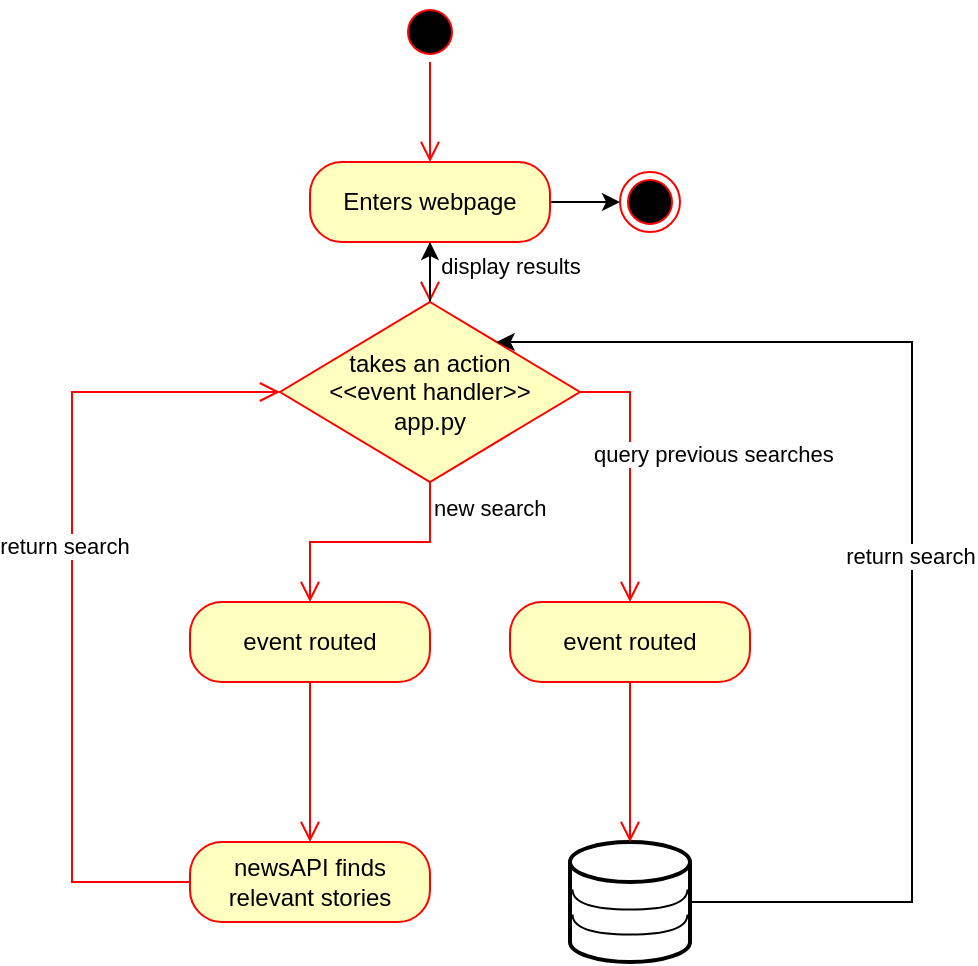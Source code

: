 <mxfile version="24.8.2">
  <diagram name="Page-1" id="6TQb5GmOqDhMy1bQD5Ka">
    <mxGraphModel dx="1674" dy="746" grid="1" gridSize="10" guides="1" tooltips="1" connect="1" arrows="1" fold="1" page="1" pageScale="1" pageWidth="850" pageHeight="1100" math="0" shadow="0">
      <root>
        <mxCell id="0" />
        <mxCell id="1" parent="0" />
        <mxCell id="5hJDcpedC0Y_jNyVwNAv-2" value="" style="ellipse;html=1;shape=startState;fillColor=#000000;strokeColor=#ff0000;" vertex="1" parent="1">
          <mxGeometry x="225" y="30" width="30" height="30" as="geometry" />
        </mxCell>
        <mxCell id="5hJDcpedC0Y_jNyVwNAv-3" value="" style="edgeStyle=orthogonalEdgeStyle;html=1;verticalAlign=bottom;endArrow=open;endSize=8;strokeColor=#ff0000;rounded=0;" edge="1" source="5hJDcpedC0Y_jNyVwNAv-2" parent="1" target="5hJDcpedC0Y_jNyVwNAv-5">
          <mxGeometry relative="1" as="geometry">
            <mxPoint x="320" y="70" as="targetPoint" />
            <Array as="points">
              <mxPoint x="240" y="90" />
              <mxPoint x="240" y="90" />
            </Array>
          </mxGeometry>
        </mxCell>
        <mxCell id="5hJDcpedC0Y_jNyVwNAv-31" style="edgeStyle=orthogonalEdgeStyle;rounded=0;orthogonalLoop=1;jettySize=auto;html=1;" edge="1" parent="1" source="5hJDcpedC0Y_jNyVwNAv-5" target="5hJDcpedC0Y_jNyVwNAv-30">
          <mxGeometry relative="1" as="geometry" />
        </mxCell>
        <mxCell id="5hJDcpedC0Y_jNyVwNAv-5" value="Enters webpage" style="rounded=1;whiteSpace=wrap;html=1;arcSize=40;fontColor=#000000;fillColor=#ffffc0;strokeColor=#ff0000;" vertex="1" parent="1">
          <mxGeometry x="180" y="110" width="120" height="40" as="geometry" />
        </mxCell>
        <mxCell id="5hJDcpedC0Y_jNyVwNAv-6" value="" style="edgeStyle=orthogonalEdgeStyle;html=1;verticalAlign=bottom;endArrow=open;endSize=8;strokeColor=#ff0000;rounded=0;" edge="1" source="5hJDcpedC0Y_jNyVwNAv-5" parent="1" target="5hJDcpedC0Y_jNyVwNAv-7">
          <mxGeometry relative="1" as="geometry">
            <mxPoint x="420" y="230" as="targetPoint" />
          </mxGeometry>
        </mxCell>
        <mxCell id="5hJDcpedC0Y_jNyVwNAv-24" style="edgeStyle=orthogonalEdgeStyle;rounded=0;orthogonalLoop=1;jettySize=auto;html=1;" edge="1" parent="1" source="5hJDcpedC0Y_jNyVwNAv-7" target="5hJDcpedC0Y_jNyVwNAv-5">
          <mxGeometry relative="1" as="geometry" />
        </mxCell>
        <mxCell id="5hJDcpedC0Y_jNyVwNAv-26" value="display results" style="edgeLabel;html=1;align=center;verticalAlign=middle;resizable=0;points=[];" vertex="1" connectable="0" parent="5hJDcpedC0Y_jNyVwNAv-24">
          <mxGeometry x="0.52" y="-4" relative="1" as="geometry">
            <mxPoint x="36" as="offset" />
          </mxGeometry>
        </mxCell>
        <mxCell id="5hJDcpedC0Y_jNyVwNAv-7" value="takes an action&lt;div&gt;&amp;lt;&amp;lt;event handler&amp;gt;&amp;gt;&lt;/div&gt;&lt;div&gt;app.py&lt;/div&gt;" style="rhombus;whiteSpace=wrap;html=1;fontColor=#000000;fillColor=#ffffc0;strokeColor=#ff0000;" vertex="1" parent="1">
          <mxGeometry x="165" y="180" width="150" height="90" as="geometry" />
        </mxCell>
        <mxCell id="5hJDcpedC0Y_jNyVwNAv-8" value="query previous searches" style="edgeStyle=orthogonalEdgeStyle;html=1;align=left;verticalAlign=bottom;endArrow=open;endSize=8;strokeColor=#ff0000;rounded=0;exitX=1;exitY=0.5;exitDx=0;exitDy=0;" edge="1" source="5hJDcpedC0Y_jNyVwNAv-7" parent="1" target="5hJDcpedC0Y_jNyVwNAv-18">
          <mxGeometry y="-20" relative="1" as="geometry">
            <mxPoint x="340" y="320" as="targetPoint" />
            <mxPoint as="offset" />
          </mxGeometry>
        </mxCell>
        <mxCell id="5hJDcpedC0Y_jNyVwNAv-9" value="new search" style="edgeStyle=orthogonalEdgeStyle;html=1;align=left;verticalAlign=top;endArrow=open;endSize=8;strokeColor=#ff0000;rounded=0;" edge="1" source="5hJDcpedC0Y_jNyVwNAv-7" parent="1" target="5hJDcpedC0Y_jNyVwNAv-16">
          <mxGeometry x="-1" relative="1" as="geometry">
            <mxPoint x="240" y="330" as="targetPoint" />
          </mxGeometry>
        </mxCell>
        <mxCell id="5hJDcpedC0Y_jNyVwNAv-14" value="" style="group" vertex="1" connectable="0" parent="1">
          <mxGeometry x="310" y="450" width="60" height="60" as="geometry" />
        </mxCell>
        <mxCell id="5hJDcpedC0Y_jNyVwNAv-10" value="" style="strokeWidth=2;html=1;shape=mxgraph.flowchart.database;whiteSpace=wrap;movable=1;resizable=1;rotatable=1;deletable=1;editable=1;locked=0;connectable=1;" vertex="1" parent="5hJDcpedC0Y_jNyVwNAv-14">
          <mxGeometry width="60" height="60" as="geometry" />
        </mxCell>
        <mxCell id="5hJDcpedC0Y_jNyVwNAv-12" value="" style="shape=requiredInterface;html=1;verticalLabelPosition=bottom;sketch=0;rotation=90;movable=1;resizable=1;rotatable=1;deletable=1;editable=1;locked=0;connectable=1;" vertex="1" parent="5hJDcpedC0Y_jNyVwNAv-14">
          <mxGeometry x="25" width="10" height="57.5" as="geometry" />
        </mxCell>
        <mxCell id="5hJDcpedC0Y_jNyVwNAv-13" value="" style="shape=requiredInterface;html=1;verticalLabelPosition=bottom;sketch=0;rotation=90;movable=1;resizable=1;rotatable=1;deletable=1;editable=1;locked=0;connectable=1;" vertex="1" parent="5hJDcpedC0Y_jNyVwNAv-14">
          <mxGeometry x="25" y="12.5" width="10" height="57.5" as="geometry" />
        </mxCell>
        <mxCell id="5hJDcpedC0Y_jNyVwNAv-16" value="event routed" style="rounded=1;whiteSpace=wrap;html=1;arcSize=40;fontColor=#000000;fillColor=#ffffc0;strokeColor=#ff0000;" vertex="1" parent="1">
          <mxGeometry x="120" y="330" width="120" height="40" as="geometry" />
        </mxCell>
        <mxCell id="5hJDcpedC0Y_jNyVwNAv-17" value="" style="edgeStyle=orthogonalEdgeStyle;html=1;verticalAlign=bottom;endArrow=open;endSize=8;strokeColor=#ff0000;rounded=0;" edge="1" source="5hJDcpedC0Y_jNyVwNAv-16" parent="1" target="5hJDcpedC0Y_jNyVwNAv-27">
          <mxGeometry relative="1" as="geometry">
            <mxPoint x="180" y="430" as="targetPoint" />
          </mxGeometry>
        </mxCell>
        <mxCell id="5hJDcpedC0Y_jNyVwNAv-18" value="event routed" style="rounded=1;whiteSpace=wrap;html=1;arcSize=40;fontColor=#000000;fillColor=#ffffc0;strokeColor=#ff0000;" vertex="1" parent="1">
          <mxGeometry x="280" y="330" width="120" height="40" as="geometry" />
        </mxCell>
        <mxCell id="5hJDcpedC0Y_jNyVwNAv-19" value="" style="edgeStyle=orthogonalEdgeStyle;html=1;verticalAlign=bottom;endArrow=open;endSize=8;strokeColor=#ff0000;rounded=0;" edge="1" source="5hJDcpedC0Y_jNyVwNAv-18" parent="1" target="5hJDcpedC0Y_jNyVwNAv-10">
          <mxGeometry relative="1" as="geometry">
            <mxPoint x="310" y="410" as="targetPoint" />
            <Array as="points" />
          </mxGeometry>
        </mxCell>
        <mxCell id="5hJDcpedC0Y_jNyVwNAv-22" style="edgeStyle=orthogonalEdgeStyle;rounded=0;orthogonalLoop=1;jettySize=auto;html=1;" edge="1" parent="1" source="5hJDcpedC0Y_jNyVwNAv-10" target="5hJDcpedC0Y_jNyVwNAv-7">
          <mxGeometry relative="1" as="geometry">
            <mxPoint x="310" y="220" as="targetPoint" />
            <Array as="points">
              <mxPoint x="481" y="480" />
              <mxPoint x="481" y="200" />
              <mxPoint x="310" y="200" />
              <mxPoint x="310" y="230" />
            </Array>
          </mxGeometry>
        </mxCell>
        <mxCell id="5hJDcpedC0Y_jNyVwNAv-23" value="return search" style="edgeLabel;html=1;align=center;verticalAlign=middle;resizable=0;points=[];" vertex="1" connectable="0" parent="5hJDcpedC0Y_jNyVwNAv-22">
          <mxGeometry x="-0.05" y="1" relative="1" as="geometry">
            <mxPoint as="offset" />
          </mxGeometry>
        </mxCell>
        <mxCell id="5hJDcpedC0Y_jNyVwNAv-27" value="newsAPI finds relevant stories" style="rounded=1;whiteSpace=wrap;html=1;arcSize=40;fontColor=#000000;fillColor=#ffffc0;strokeColor=#ff0000;" vertex="1" parent="1">
          <mxGeometry x="120" y="450" width="120" height="40" as="geometry" />
        </mxCell>
        <mxCell id="5hJDcpedC0Y_jNyVwNAv-28" value="" style="edgeStyle=orthogonalEdgeStyle;html=1;verticalAlign=bottom;endArrow=open;endSize=8;strokeColor=#ff0000;rounded=0;" edge="1" source="5hJDcpedC0Y_jNyVwNAv-27" parent="1" target="5hJDcpedC0Y_jNyVwNAv-7">
          <mxGeometry relative="1" as="geometry">
            <mxPoint x="70" y="50" as="targetPoint" />
            <Array as="points">
              <mxPoint x="61" y="470" />
              <mxPoint x="61" y="225" />
            </Array>
          </mxGeometry>
        </mxCell>
        <mxCell id="5hJDcpedC0Y_jNyVwNAv-29" value="return search" style="edgeLabel;html=1;align=center;verticalAlign=middle;resizable=0;points=[];" vertex="1" connectable="0" parent="5hJDcpedC0Y_jNyVwNAv-28">
          <mxGeometry x="0.113" y="4" relative="1" as="geometry">
            <mxPoint as="offset" />
          </mxGeometry>
        </mxCell>
        <mxCell id="5hJDcpedC0Y_jNyVwNAv-30" value="" style="ellipse;html=1;shape=endState;fillColor=#000000;strokeColor=#ff0000;" vertex="1" parent="1">
          <mxGeometry x="335" y="115" width="30" height="30" as="geometry" />
        </mxCell>
      </root>
    </mxGraphModel>
  </diagram>
</mxfile>
